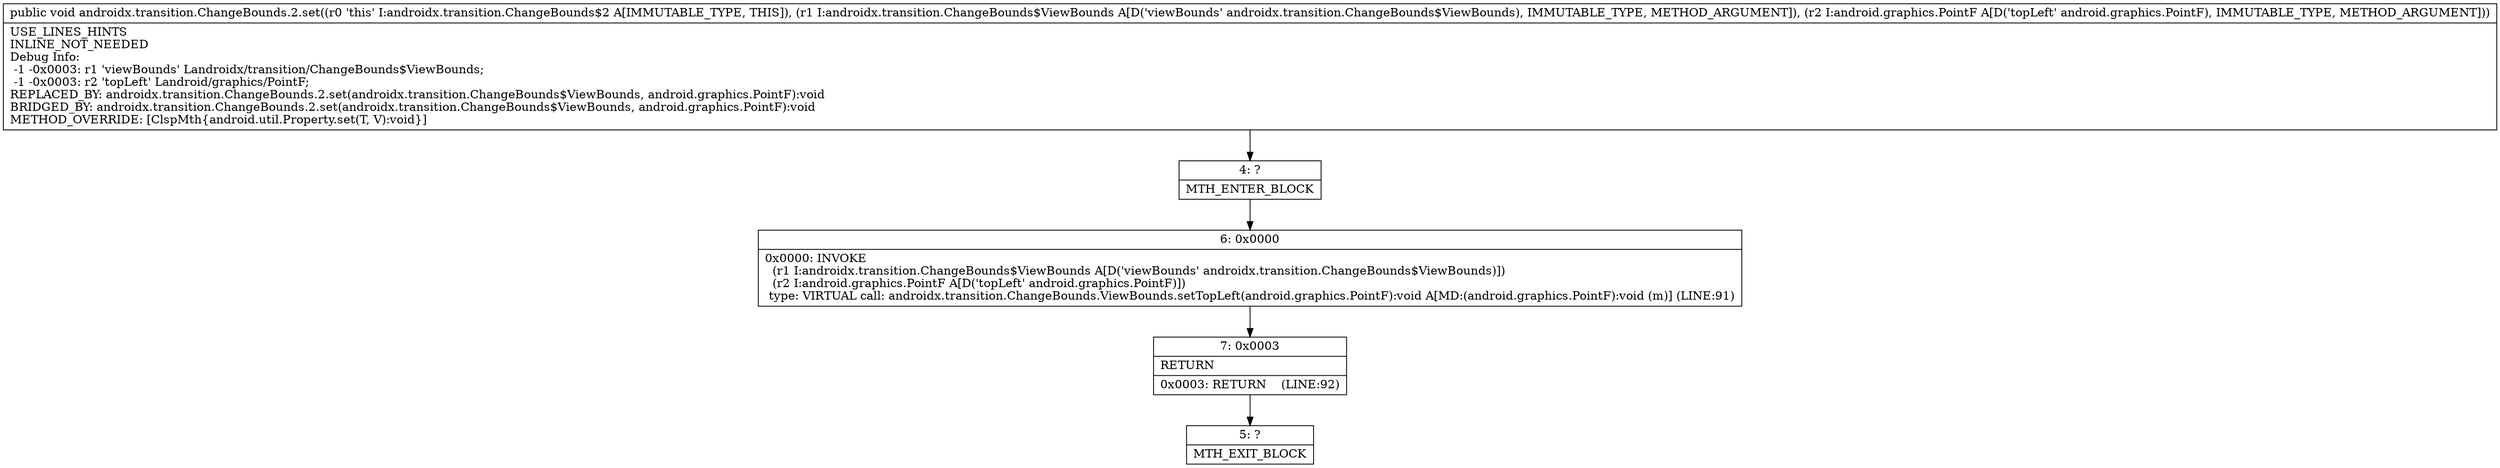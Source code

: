 digraph "CFG forandroidx.transition.ChangeBounds.2.set(Landroidx\/transition\/ChangeBounds$ViewBounds;Landroid\/graphics\/PointF;)V" {
Node_4 [shape=record,label="{4\:\ ?|MTH_ENTER_BLOCK\l}"];
Node_6 [shape=record,label="{6\:\ 0x0000|0x0000: INVOKE  \l  (r1 I:androidx.transition.ChangeBounds$ViewBounds A[D('viewBounds' androidx.transition.ChangeBounds$ViewBounds)])\l  (r2 I:android.graphics.PointF A[D('topLeft' android.graphics.PointF)])\l type: VIRTUAL call: androidx.transition.ChangeBounds.ViewBounds.setTopLeft(android.graphics.PointF):void A[MD:(android.graphics.PointF):void (m)] (LINE:91)\l}"];
Node_7 [shape=record,label="{7\:\ 0x0003|RETURN\l|0x0003: RETURN    (LINE:92)\l}"];
Node_5 [shape=record,label="{5\:\ ?|MTH_EXIT_BLOCK\l}"];
MethodNode[shape=record,label="{public void androidx.transition.ChangeBounds.2.set((r0 'this' I:androidx.transition.ChangeBounds$2 A[IMMUTABLE_TYPE, THIS]), (r1 I:androidx.transition.ChangeBounds$ViewBounds A[D('viewBounds' androidx.transition.ChangeBounds$ViewBounds), IMMUTABLE_TYPE, METHOD_ARGUMENT]), (r2 I:android.graphics.PointF A[D('topLeft' android.graphics.PointF), IMMUTABLE_TYPE, METHOD_ARGUMENT]))  | USE_LINES_HINTS\lINLINE_NOT_NEEDED\lDebug Info:\l  \-1 \-0x0003: r1 'viewBounds' Landroidx\/transition\/ChangeBounds$ViewBounds;\l  \-1 \-0x0003: r2 'topLeft' Landroid\/graphics\/PointF;\lREPLACED_BY: androidx.transition.ChangeBounds.2.set(androidx.transition.ChangeBounds$ViewBounds, android.graphics.PointF):void\lBRIDGED_BY: androidx.transition.ChangeBounds.2.set(androidx.transition.ChangeBounds$ViewBounds, android.graphics.PointF):void\lMETHOD_OVERRIDE: [ClspMth\{android.util.Property.set(T, V):void\}]\l}"];
MethodNode -> Node_4;Node_4 -> Node_6;
Node_6 -> Node_7;
Node_7 -> Node_5;
}

